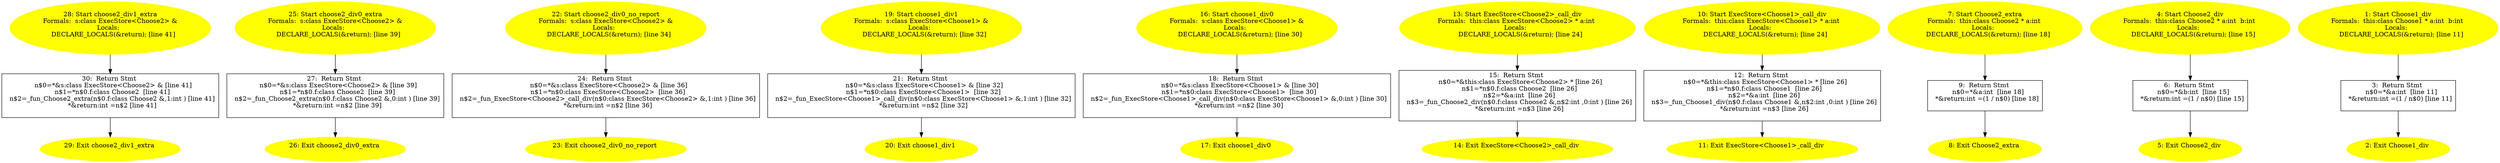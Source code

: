 /* @generated */
digraph iCFG {
30 [label="30:  Return Stmt \n   n$0=*&s:class ExecStore<Choose2> & [line 41]\n  n$1=*n$0.f:class Choose2  [line 41]\n  n$2=_fun_Choose2_extra(n$0.f:class Choose2 &,1:int ) [line 41]\n  *&return:int =n$2 [line 41]\n " shape="box"]
	

	 30 -> 29 ;
29 [label="29: Exit choose2_div1_extra \n  " color=yellow style=filled]
	

28 [label="28: Start choose2_div1_extra\nFormals:  s:class ExecStore<Choose2> &\nLocals:  \n   DECLARE_LOCALS(&return); [line 41]\n " color=yellow style=filled]
	

	 28 -> 30 ;
27 [label="27:  Return Stmt \n   n$0=*&s:class ExecStore<Choose2> & [line 39]\n  n$1=*n$0.f:class Choose2  [line 39]\n  n$2=_fun_Choose2_extra(n$0.f:class Choose2 &,0:int ) [line 39]\n  *&return:int =n$2 [line 39]\n " shape="box"]
	

	 27 -> 26 ;
26 [label="26: Exit choose2_div0_extra \n  " color=yellow style=filled]
	

25 [label="25: Start choose2_div0_extra\nFormals:  s:class ExecStore<Choose2> &\nLocals:  \n   DECLARE_LOCALS(&return); [line 39]\n " color=yellow style=filled]
	

	 25 -> 27 ;
24 [label="24:  Return Stmt \n   n$0=*&s:class ExecStore<Choose2> & [line 36]\n  n$1=*n$0:class ExecStore<Choose2>  [line 36]\n  n$2=_fun_ExecStore<Choose2>_call_div(n$0:class ExecStore<Choose2> &,1:int ) [line 36]\n  *&return:int =n$2 [line 36]\n " shape="box"]
	

	 24 -> 23 ;
23 [label="23: Exit choose2_div0_no_report \n  " color=yellow style=filled]
	

22 [label="22: Start choose2_div0_no_report\nFormals:  s:class ExecStore<Choose2> &\nLocals:  \n   DECLARE_LOCALS(&return); [line 34]\n " color=yellow style=filled]
	

	 22 -> 24 ;
21 [label="21:  Return Stmt \n   n$0=*&s:class ExecStore<Choose1> & [line 32]\n  n$1=*n$0:class ExecStore<Choose1>  [line 32]\n  n$2=_fun_ExecStore<Choose1>_call_div(n$0:class ExecStore<Choose1> &,1:int ) [line 32]\n  *&return:int =n$2 [line 32]\n " shape="box"]
	

	 21 -> 20 ;
20 [label="20: Exit choose1_div1 \n  " color=yellow style=filled]
	

19 [label="19: Start choose1_div1\nFormals:  s:class ExecStore<Choose1> &\nLocals:  \n   DECLARE_LOCALS(&return); [line 32]\n " color=yellow style=filled]
	

	 19 -> 21 ;
18 [label="18:  Return Stmt \n   n$0=*&s:class ExecStore<Choose1> & [line 30]\n  n$1=*n$0:class ExecStore<Choose1>  [line 30]\n  n$2=_fun_ExecStore<Choose1>_call_div(n$0:class ExecStore<Choose1> &,0:int ) [line 30]\n  *&return:int =n$2 [line 30]\n " shape="box"]
	

	 18 -> 17 ;
17 [label="17: Exit choose1_div0 \n  " color=yellow style=filled]
	

16 [label="16: Start choose1_div0\nFormals:  s:class ExecStore<Choose1> &\nLocals:  \n   DECLARE_LOCALS(&return); [line 30]\n " color=yellow style=filled]
	

	 16 -> 18 ;
15 [label="15:  Return Stmt \n   n$0=*&this:class ExecStore<Choose2> * [line 26]\n  n$1=*n$0.f:class Choose2  [line 26]\n  n$2=*&a:int  [line 26]\n  n$3=_fun_Choose2_div(n$0.f:class Choose2 &,n$2:int ,0:int ) [line 26]\n  *&return:int =n$3 [line 26]\n " shape="box"]
	

	 15 -> 14 ;
14 [label="14: Exit ExecStore<Choose2>_call_div \n  " color=yellow style=filled]
	

13 [label="13: Start ExecStore<Choose2>_call_div\nFormals:  this:class ExecStore<Choose2> * a:int \nLocals:  \n   DECLARE_LOCALS(&return); [line 24]\n " color=yellow style=filled]
	

	 13 -> 15 ;
12 [label="12:  Return Stmt \n   n$0=*&this:class ExecStore<Choose1> * [line 26]\n  n$1=*n$0.f:class Choose1  [line 26]\n  n$2=*&a:int  [line 26]\n  n$3=_fun_Choose1_div(n$0.f:class Choose1 &,n$2:int ,0:int ) [line 26]\n  *&return:int =n$3 [line 26]\n " shape="box"]
	

	 12 -> 11 ;
11 [label="11: Exit ExecStore<Choose1>_call_div \n  " color=yellow style=filled]
	

10 [label="10: Start ExecStore<Choose1>_call_div\nFormals:  this:class ExecStore<Choose1> * a:int \nLocals:  \n   DECLARE_LOCALS(&return); [line 24]\n " color=yellow style=filled]
	

	 10 -> 12 ;
9 [label="9:  Return Stmt \n   n$0=*&a:int  [line 18]\n  *&return:int =(1 / n$0) [line 18]\n " shape="box"]
	

	 9 -> 8 ;
8 [label="8: Exit Choose2_extra \n  " color=yellow style=filled]
	

7 [label="7: Start Choose2_extra\nFormals:  this:class Choose2 * a:int \nLocals:  \n   DECLARE_LOCALS(&return); [line 18]\n " color=yellow style=filled]
	

	 7 -> 9 ;
6 [label="6:  Return Stmt \n   n$0=*&b:int  [line 15]\n  *&return:int =(1 / n$0) [line 15]\n " shape="box"]
	

	 6 -> 5 ;
5 [label="5: Exit Choose2_div \n  " color=yellow style=filled]
	

4 [label="4: Start Choose2_div\nFormals:  this:class Choose2 * a:int  b:int \nLocals:  \n   DECLARE_LOCALS(&return); [line 15]\n " color=yellow style=filled]
	

	 4 -> 6 ;
3 [label="3:  Return Stmt \n   n$0=*&a:int  [line 11]\n  *&return:int =(1 / n$0) [line 11]\n " shape="box"]
	

	 3 -> 2 ;
2 [label="2: Exit Choose1_div \n  " color=yellow style=filled]
	

1 [label="1: Start Choose1_div\nFormals:  this:class Choose1 * a:int  b:int \nLocals:  \n   DECLARE_LOCALS(&return); [line 11]\n " color=yellow style=filled]
	

	 1 -> 3 ;
}
